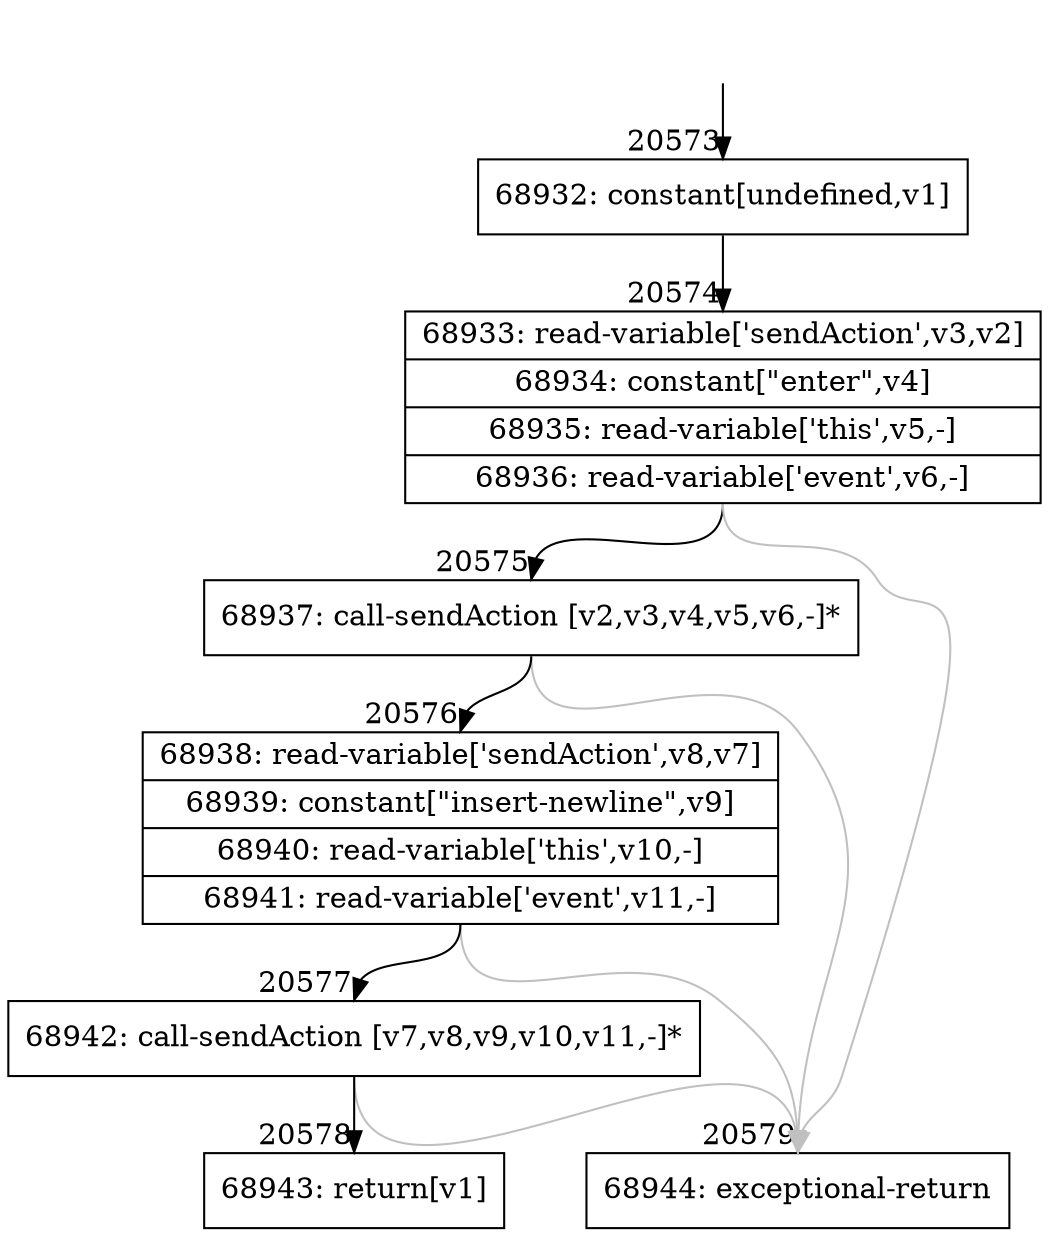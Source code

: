 digraph {
rankdir="TD"
BB_entry1800[shape=none,label=""];
BB_entry1800 -> BB20573 [tailport=s, headport=n, headlabel="    20573"]
BB20573 [shape=record label="{68932: constant[undefined,v1]}" ] 
BB20573 -> BB20574 [tailport=s, headport=n, headlabel="      20574"]
BB20574 [shape=record label="{68933: read-variable['sendAction',v3,v2]|68934: constant[\"enter\",v4]|68935: read-variable['this',v5,-]|68936: read-variable['event',v6,-]}" ] 
BB20574 -> BB20575 [tailport=s, headport=n, headlabel="      20575"]
BB20574 -> BB20579 [tailport=s, headport=n, color=gray, headlabel="      20579"]
BB20575 [shape=record label="{68937: call-sendAction [v2,v3,v4,v5,v6,-]*}" ] 
BB20575 -> BB20576 [tailport=s, headport=n, headlabel="      20576"]
BB20575 -> BB20579 [tailport=s, headport=n, color=gray]
BB20576 [shape=record label="{68938: read-variable['sendAction',v8,v7]|68939: constant[\"insert-newline\",v9]|68940: read-variable['this',v10,-]|68941: read-variable['event',v11,-]}" ] 
BB20576 -> BB20577 [tailport=s, headport=n, headlabel="      20577"]
BB20576 -> BB20579 [tailport=s, headport=n, color=gray]
BB20577 [shape=record label="{68942: call-sendAction [v7,v8,v9,v10,v11,-]*}" ] 
BB20577 -> BB20578 [tailport=s, headport=n, headlabel="      20578"]
BB20577 -> BB20579 [tailport=s, headport=n, color=gray]
BB20578 [shape=record label="{68943: return[v1]}" ] 
BB20579 [shape=record label="{68944: exceptional-return}" ] 
//#$~ 38756
}
